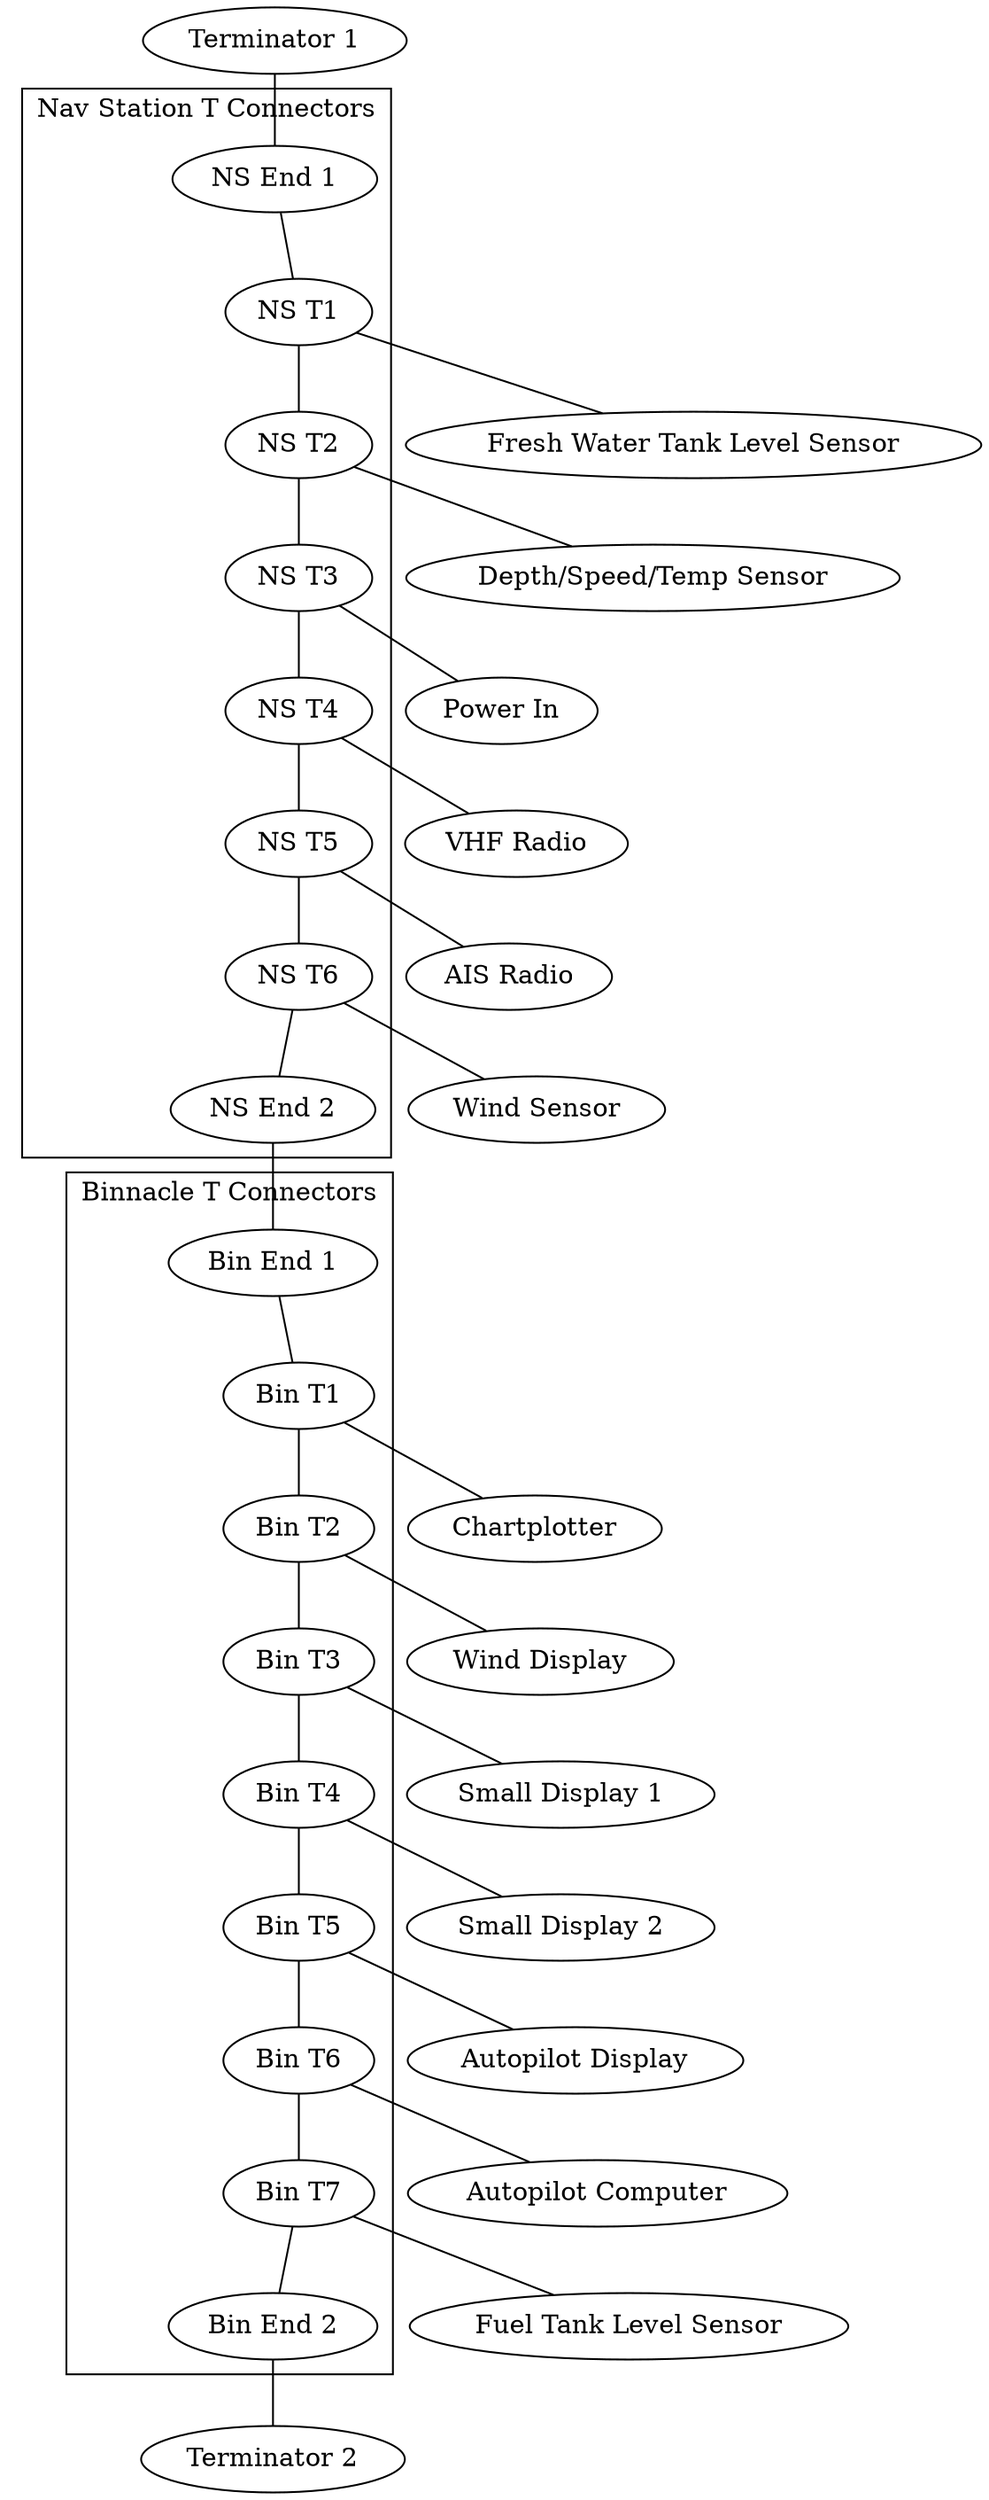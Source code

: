 graph NMEA2000 {
    subgraph cluster_nav_station_t_connectors {
        label="Nav Station T Connectors"
        "NS End 1" -- "NS T1" -- "NS T2" -- "NS T3"-- "NS T4" -- "NS T5" -- "NS T6" -- "NS End 2";
    }
    subgraph cluster_binnacle_t_connectors {
        label="Binnacle T Connectors"
        "Bin End 1" -- "Bin T1" -- "Bin T2" -- "Bin T3" -- "Bin T4" -- "Bin T5" -- "Bin T6" -- "Bin T7" -- "Bin End 2";
    }
    "Terminator 1" -- "NS End 1";
    "NS T1" -- "Fresh Water Tank Level Sensor";
    "NS T2" -- "Depth/Speed/Temp Sensor";
    "NS T3" -- "Power In";
    "NS T4" -- "VHF Radio";
    "NS T5" -- "AIS Radio";
    "NS T6" -- "Wind Sensor";
    "NS End 2" -- "Bin End 1";
    "Bin T1" -- "Chartplotter";
    "Bin T2" -- "Wind Display";
    "Bin T3" -- "Small Display 1";
    "Bin T4" -- "Small Display 2";
    "Bin T5" -- "Autopilot Display";
    "Bin T6" -- "Autopilot Computer";
    "Bin T7" -- "Fuel Tank Level Sensor";
    "Bin End 2" -- "Terminator 2";
}
